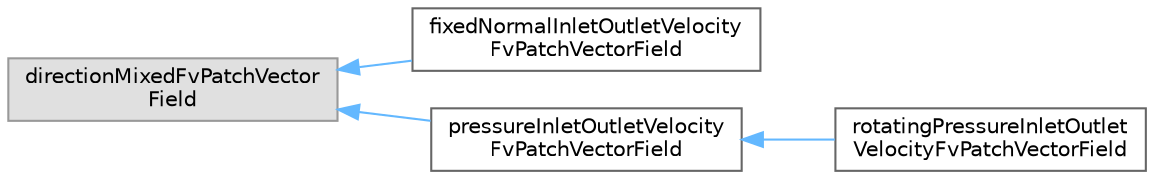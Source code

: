 digraph "Graphical Class Hierarchy"
{
 // LATEX_PDF_SIZE
  bgcolor="transparent";
  edge [fontname=Helvetica,fontsize=10,labelfontname=Helvetica,labelfontsize=10];
  node [fontname=Helvetica,fontsize=10,shape=box,height=0.2,width=0.4];
  rankdir="LR";
  Node0 [id="Node000000",label="directionMixedFvPatchVector\lField",height=0.2,width=0.4,color="grey60", fillcolor="#E0E0E0", style="filled",tooltip=" "];
  Node0 -> Node1 [id="edge4530_Node000000_Node000001",dir="back",color="steelblue1",style="solid",tooltip=" "];
  Node1 [id="Node000001",label="fixedNormalInletOutletVelocity\lFvPatchVectorField",height=0.2,width=0.4,color="grey40", fillcolor="white", style="filled",URL="$classFoam_1_1fixedNormalInletOutletVelocityFvPatchVectorField.html",tooltip="This velocity inlet/outlet boundary condition combines a fixed normal component obtained from the \"no..."];
  Node0 -> Node2 [id="edge4531_Node000000_Node000002",dir="back",color="steelblue1",style="solid",tooltip=" "];
  Node2 [id="Node000002",label="pressureInletOutletVelocity\lFvPatchVectorField",height=0.2,width=0.4,color="grey40", fillcolor="white", style="filled",URL="$classFoam_1_1pressureInletOutletVelocityFvPatchVectorField.html",tooltip="This velocity inlet/outlet boundary condition is applied to velocity boundaries where the pressure is..."];
  Node2 -> Node3 [id="edge4532_Node000002_Node000003",dir="back",color="steelblue1",style="solid",tooltip=" "];
  Node3 [id="Node000003",label="rotatingPressureInletOutlet\lVelocityFvPatchVectorField",height=0.2,width=0.4,color="grey40", fillcolor="white", style="filled",URL="$classFoam_1_1rotatingPressureInletOutletVelocityFvPatchVectorField.html",tooltip="This velocity inlet/outlet boundary condition is applied to patches in a rotating frame where the pre..."];
}
